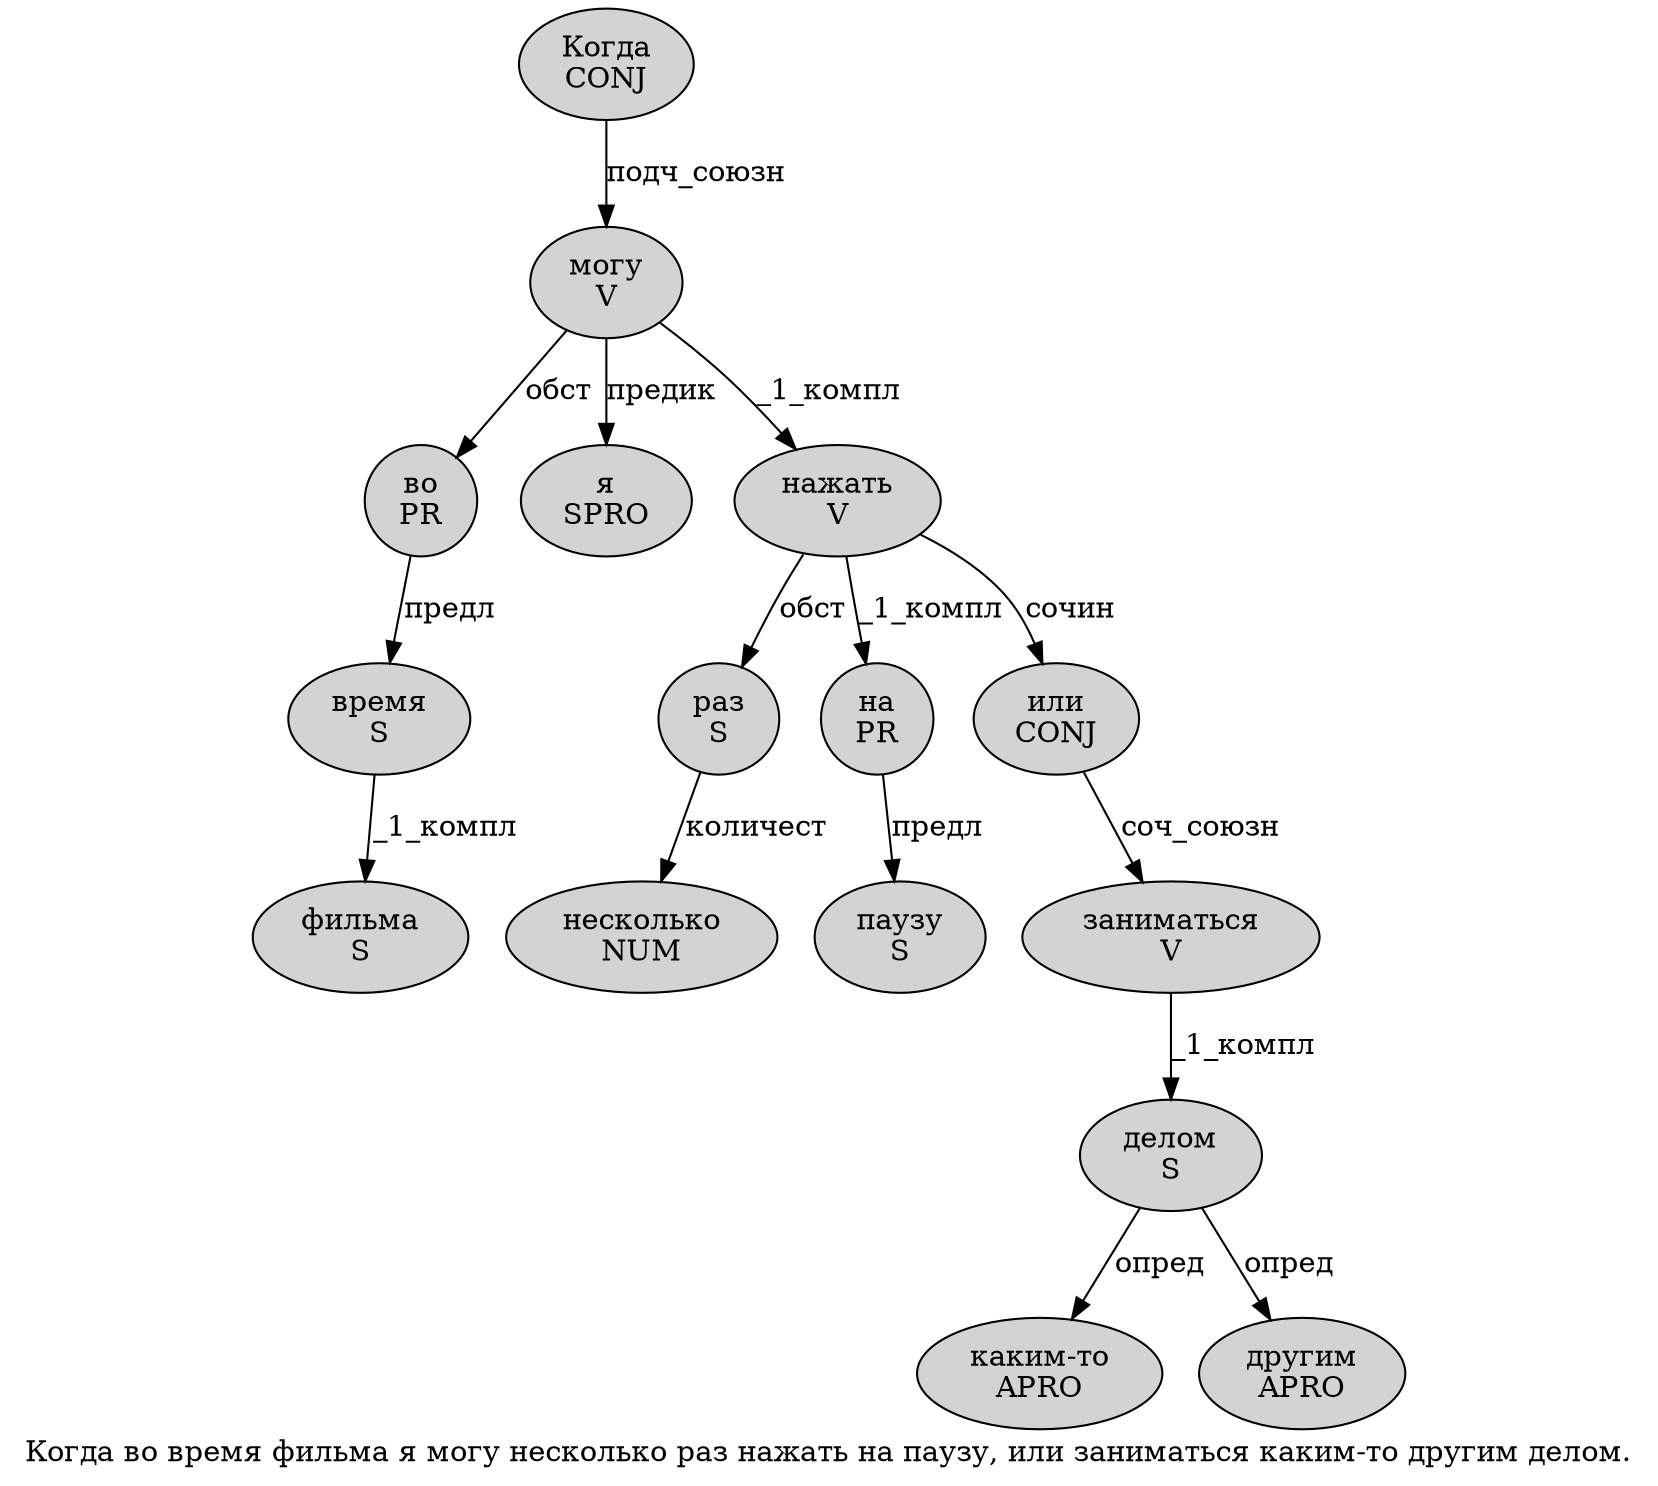 digraph SENTENCE_1918 {
	graph [label="Когда во время фильма я могу несколько раз нажать на паузу, или заниматься каким-то другим делом."]
	node [style=filled]
		0 [label="Когда
CONJ" color="" fillcolor=lightgray penwidth=1 shape=ellipse]
		1 [label="во
PR" color="" fillcolor=lightgray penwidth=1 shape=ellipse]
		2 [label="время
S" color="" fillcolor=lightgray penwidth=1 shape=ellipse]
		3 [label="фильма
S" color="" fillcolor=lightgray penwidth=1 shape=ellipse]
		4 [label="я
SPRO" color="" fillcolor=lightgray penwidth=1 shape=ellipse]
		5 [label="могу
V" color="" fillcolor=lightgray penwidth=1 shape=ellipse]
		6 [label="несколько
NUM" color="" fillcolor=lightgray penwidth=1 shape=ellipse]
		7 [label="раз
S" color="" fillcolor=lightgray penwidth=1 shape=ellipse]
		8 [label="нажать
V" color="" fillcolor=lightgray penwidth=1 shape=ellipse]
		9 [label="на
PR" color="" fillcolor=lightgray penwidth=1 shape=ellipse]
		10 [label="паузу
S" color="" fillcolor=lightgray penwidth=1 shape=ellipse]
		12 [label="или
CONJ" color="" fillcolor=lightgray penwidth=1 shape=ellipse]
		13 [label="заниматься
V" color="" fillcolor=lightgray penwidth=1 shape=ellipse]
		14 [label="каким-то
APRO" color="" fillcolor=lightgray penwidth=1 shape=ellipse]
		15 [label="другим
APRO" color="" fillcolor=lightgray penwidth=1 shape=ellipse]
		16 [label="делом
S" color="" fillcolor=lightgray penwidth=1 shape=ellipse]
			12 -> 13 [label="соч_союзн"]
			8 -> 7 [label="обст"]
			8 -> 9 [label="_1_компл"]
			8 -> 12 [label="сочин"]
			0 -> 5 [label="подч_союзн"]
			2 -> 3 [label="_1_компл"]
			5 -> 1 [label="обст"]
			5 -> 4 [label="предик"]
			5 -> 8 [label="_1_компл"]
			1 -> 2 [label="предл"]
			7 -> 6 [label="количест"]
			16 -> 14 [label="опред"]
			16 -> 15 [label="опред"]
			13 -> 16 [label="_1_компл"]
			9 -> 10 [label="предл"]
}